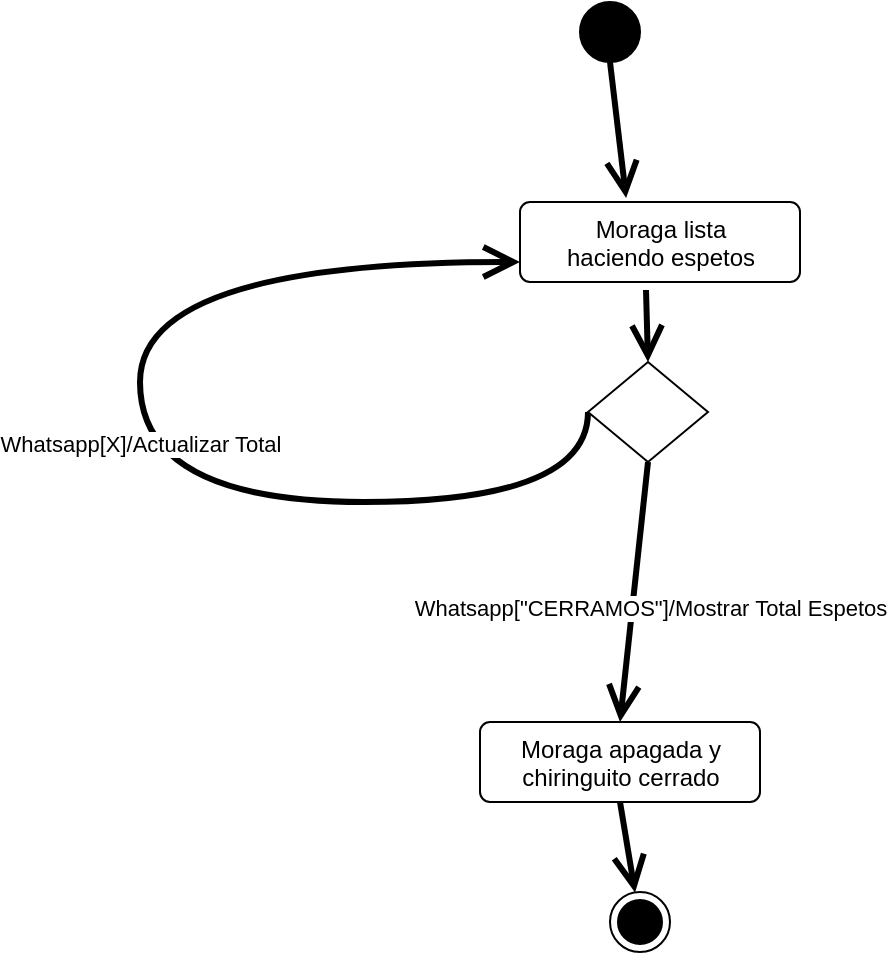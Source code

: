 <mxfile version="14.1.8" type="device"><diagram id="ZbJmYw6B32ou8yMxLEUM" name="Página-1"><mxGraphModel dx="775" dy="494" grid="1" gridSize="10" guides="1" tooltips="1" connect="1" arrows="1" fold="1" page="1" pageScale="1" pageWidth="827" pageHeight="1169" math="0" shadow="0"><root><mxCell id="0"/><mxCell id="1" parent="0"/><mxCell id="TjaH0GGAWqWzuRtJLT2j-1" value="" style="shape=ellipse;html=1;fillColor=#000000;fontSize=18;fontColor=#ffffff;" vertex="1" parent="1"><mxGeometry x="350" y="30" width="30" height="30" as="geometry"/></mxCell><mxCell id="TjaH0GGAWqWzuRtJLT2j-2" value="Moraga lista &lt;br&gt;haciendo espetos" style="html=1;align=center;verticalAlign=top;rounded=1;absoluteArcSize=1;arcSize=10;dashed=0;" vertex="1" parent="1"><mxGeometry x="320" y="130" width="140" height="40" as="geometry"/></mxCell><mxCell id="TjaH0GGAWqWzuRtJLT2j-3" value="Whatsapp[X]/Actualizar Total" style="edgeStyle=orthogonalEdgeStyle;html=1;endArrow=open;endSize=12;strokeWidth=3;verticalAlign=bottom;exitX=0;exitY=0.5;exitDx=0;exitDy=0;entryX=0;entryY=0.75;entryDx=0;entryDy=0;curved=1;" edge="1" parent="1" source="TjaH0GGAWqWzuRtJLT2j-5" target="TjaH0GGAWqWzuRtJLT2j-2"><mxGeometry width="160" relative="1" as="geometry"><mxPoint x="300" y="260" as="sourcePoint"/><mxPoint x="370" y="280" as="targetPoint"/><Array as="points"><mxPoint x="130" y="280"/></Array></mxGeometry></mxCell><mxCell id="TjaH0GGAWqWzuRtJLT2j-4" value="Moraga apagada y&lt;br&gt;chiringuito cerrado" style="html=1;align=center;verticalAlign=top;rounded=1;absoluteArcSize=1;arcSize=10;dashed=0;" vertex="1" parent="1"><mxGeometry x="300" y="390" width="140" height="40" as="geometry"/></mxCell><mxCell id="TjaH0GGAWqWzuRtJLT2j-5" value="" style="rhombus;whiteSpace=wrap;html=1;" vertex="1" parent="1"><mxGeometry x="354" y="210" width="60" height="50" as="geometry"/></mxCell><mxCell id="TjaH0GGAWqWzuRtJLT2j-6" value="Whatsapp[&quot;CERRAMOS&quot;]/Mostrar Total Espetos" style="edgeStyle=none;html=1;endArrow=open;endSize=12;strokeWidth=3;verticalAlign=bottom;entryX=0.5;entryY=0;entryDx=0;entryDy=0;exitX=0.5;exitY=1;exitDx=0;exitDy=0;" edge="1" parent="1" source="TjaH0GGAWqWzuRtJLT2j-5" target="TjaH0GGAWqWzuRtJLT2j-4"><mxGeometry x="0.25" y="10" width="160" relative="1" as="geometry"><mxPoint x="350" y="300" as="sourcePoint"/><mxPoint x="510" y="300" as="targetPoint"/><mxPoint as="offset"/></mxGeometry></mxCell><mxCell id="TjaH0GGAWqWzuRtJLT2j-8" value="" style="edgeStyle=none;html=1;endArrow=open;endSize=12;strokeWidth=3;verticalAlign=bottom;exitX=0.45;exitY=1.1;exitDx=0;exitDy=0;exitPerimeter=0;entryX=0.5;entryY=0;entryDx=0;entryDy=0;" edge="1" parent="1" source="TjaH0GGAWqWzuRtJLT2j-2" target="TjaH0GGAWqWzuRtJLT2j-5"><mxGeometry x="-0.25" width="160" relative="1" as="geometry"><mxPoint x="410" y="280" as="sourcePoint"/><mxPoint x="570" y="280" as="targetPoint"/><mxPoint as="offset"/></mxGeometry></mxCell><mxCell id="TjaH0GGAWqWzuRtJLT2j-9" value="" style="edgeStyle=none;html=1;endArrow=open;endSize=12;strokeWidth=3;verticalAlign=bottom;exitX=0.5;exitY=1;exitDx=0;exitDy=0;entryX=0.379;entryY=-0.05;entryDx=0;entryDy=0;entryPerimeter=0;" edge="1" parent="1" source="TjaH0GGAWqWzuRtJLT2j-1" target="TjaH0GGAWqWzuRtJLT2j-2"><mxGeometry x="-0.25" width="160" relative="1" as="geometry"><mxPoint x="393" y="184" as="sourcePoint"/><mxPoint x="394" y="220" as="targetPoint"/><mxPoint as="offset"/></mxGeometry></mxCell><mxCell id="TjaH0GGAWqWzuRtJLT2j-10" value="" style="edgeStyle=none;html=1;endArrow=open;endSize=12;strokeWidth=3;verticalAlign=bottom;exitX=0.5;exitY=1;exitDx=0;exitDy=0;" edge="1" parent="1" source="TjaH0GGAWqWzuRtJLT2j-4" target="TjaH0GGAWqWzuRtJLT2j-11"><mxGeometry x="-0.25" width="160" relative="1" as="geometry"><mxPoint x="393" y="184" as="sourcePoint"/><mxPoint x="380" y="490" as="targetPoint"/><mxPoint as="offset"/></mxGeometry></mxCell><mxCell id="TjaH0GGAWqWzuRtJLT2j-11" value="" style="ellipse;html=1;shape=endState;fillColor=#000000;strokeColor=#000000;" vertex="1" parent="1"><mxGeometry x="365" y="475" width="30" height="30" as="geometry"/></mxCell></root></mxGraphModel></diagram></mxfile>